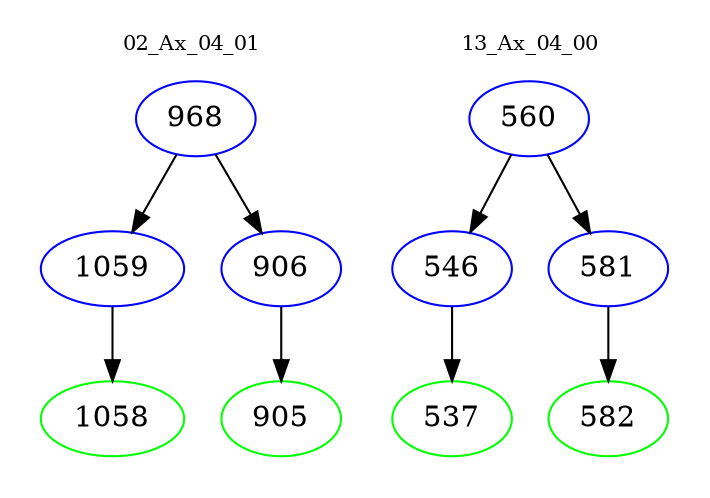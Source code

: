 digraph{
subgraph cluster_0 {
color = white
label = "02_Ax_04_01";
fontsize=10;
T0_968 [label="968", color="blue"]
T0_968 -> T0_1059 [color="black"]
T0_1059 [label="1059", color="blue"]
T0_1059 -> T0_1058 [color="black"]
T0_1058 [label="1058", color="green"]
T0_968 -> T0_906 [color="black"]
T0_906 [label="906", color="blue"]
T0_906 -> T0_905 [color="black"]
T0_905 [label="905", color="green"]
}
subgraph cluster_1 {
color = white
label = "13_Ax_04_00";
fontsize=10;
T1_560 [label="560", color="blue"]
T1_560 -> T1_546 [color="black"]
T1_546 [label="546", color="blue"]
T1_546 -> T1_537 [color="black"]
T1_537 [label="537", color="green"]
T1_560 -> T1_581 [color="black"]
T1_581 [label="581", color="blue"]
T1_581 -> T1_582 [color="black"]
T1_582 [label="582", color="green"]
}
}
